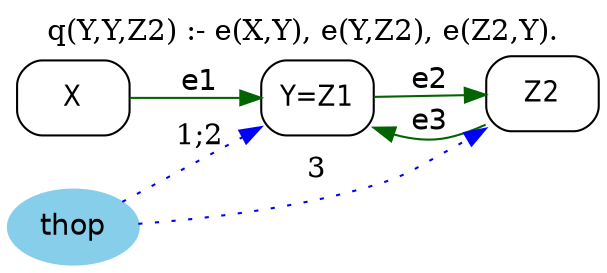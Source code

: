 strict digraph G {
	graph [bb="0,0,271.19,123",
		label="q(Y,Y,Z2) :- e(X,Y), e(Y,Z2), e(Z2,Y).",
		labelloc=t,
		lheight=0.21,
		lp="135.6,111.5",
		lwidth=3.07,
		rankdir=LR
	];
	node [label="\N"];
	X	 [fontname="Helvetica-Narrow",
		height=0.5,
		pos="28.597,80",
		shape=box,
		style=rounded,
		width=0.75];
	Y	 [fontname="Helvetica-Narrow",
		height=0.5,
		label="Y=Z1",
		pos="138.19,80",
		shape=box,
		style=rounded,
		width=0.75];
	X -> Y	 [color=darkgreen,
		fontname=helvetica,
		label=e1,
		lp="84.195,87.5",
		pos="e,111.04,80 55.689,80 69.257,80 85.901,80 100.68,80"];
	Z2	 [fontname="Helvetica-Narrow",
		height=0.5,
		pos="244.19,82",
		shape=box,
		style=rounded,
		width=0.75];
	Y -> Z2	 [color=darkgreen,
		fontname=helvetica,
		label=e2,
		lp="191.19,88.5",
		pos="e,216.85,81.484 165.22,80.51 177.83,80.748 193.05,81.035 206.74,81.293"];
	Z2 -> Y	 [color=darkgreen,
		fontname=helvetica,
		label=e3,
		lp="191.19,68.5",
		pos="e,165.26,65.217 216.78,66.922 211.12,64.469 205.09,62.307 199.19,61 191.28,59.243 182.9,60.04 174.98,62.076"];
	thop	 [color=skyblue,
		fillcolor=skyblue,
		fontname=helvetica,
		height=0.5,
		pos="28.597,18",
		shape=oval,
		style="filled,rounded",
		width=0.79437];
	thop -> Y	 [color=blue,
		constraint=false,
		label="1;2",
		lp="84.195,59.5",
		pos="e,111.02,64.627 49.989,30.101 64.843,38.504 84.991,49.902 102.28,59.684",
		style=dotted];
	thop -> Z2	 [color=blue,
		constraint=false,
		label=3,
		lp="138.19,45.5",
		pos="e,217.16,66.163 57.235,19.354 85.33,21.337 129.09,26.189 165.19,38 181.45,43.316 184.23,47.722 199.19,56 202.21,57.667 205.32,59.414 \
208.44,61.182",
		style=dotted];
}
